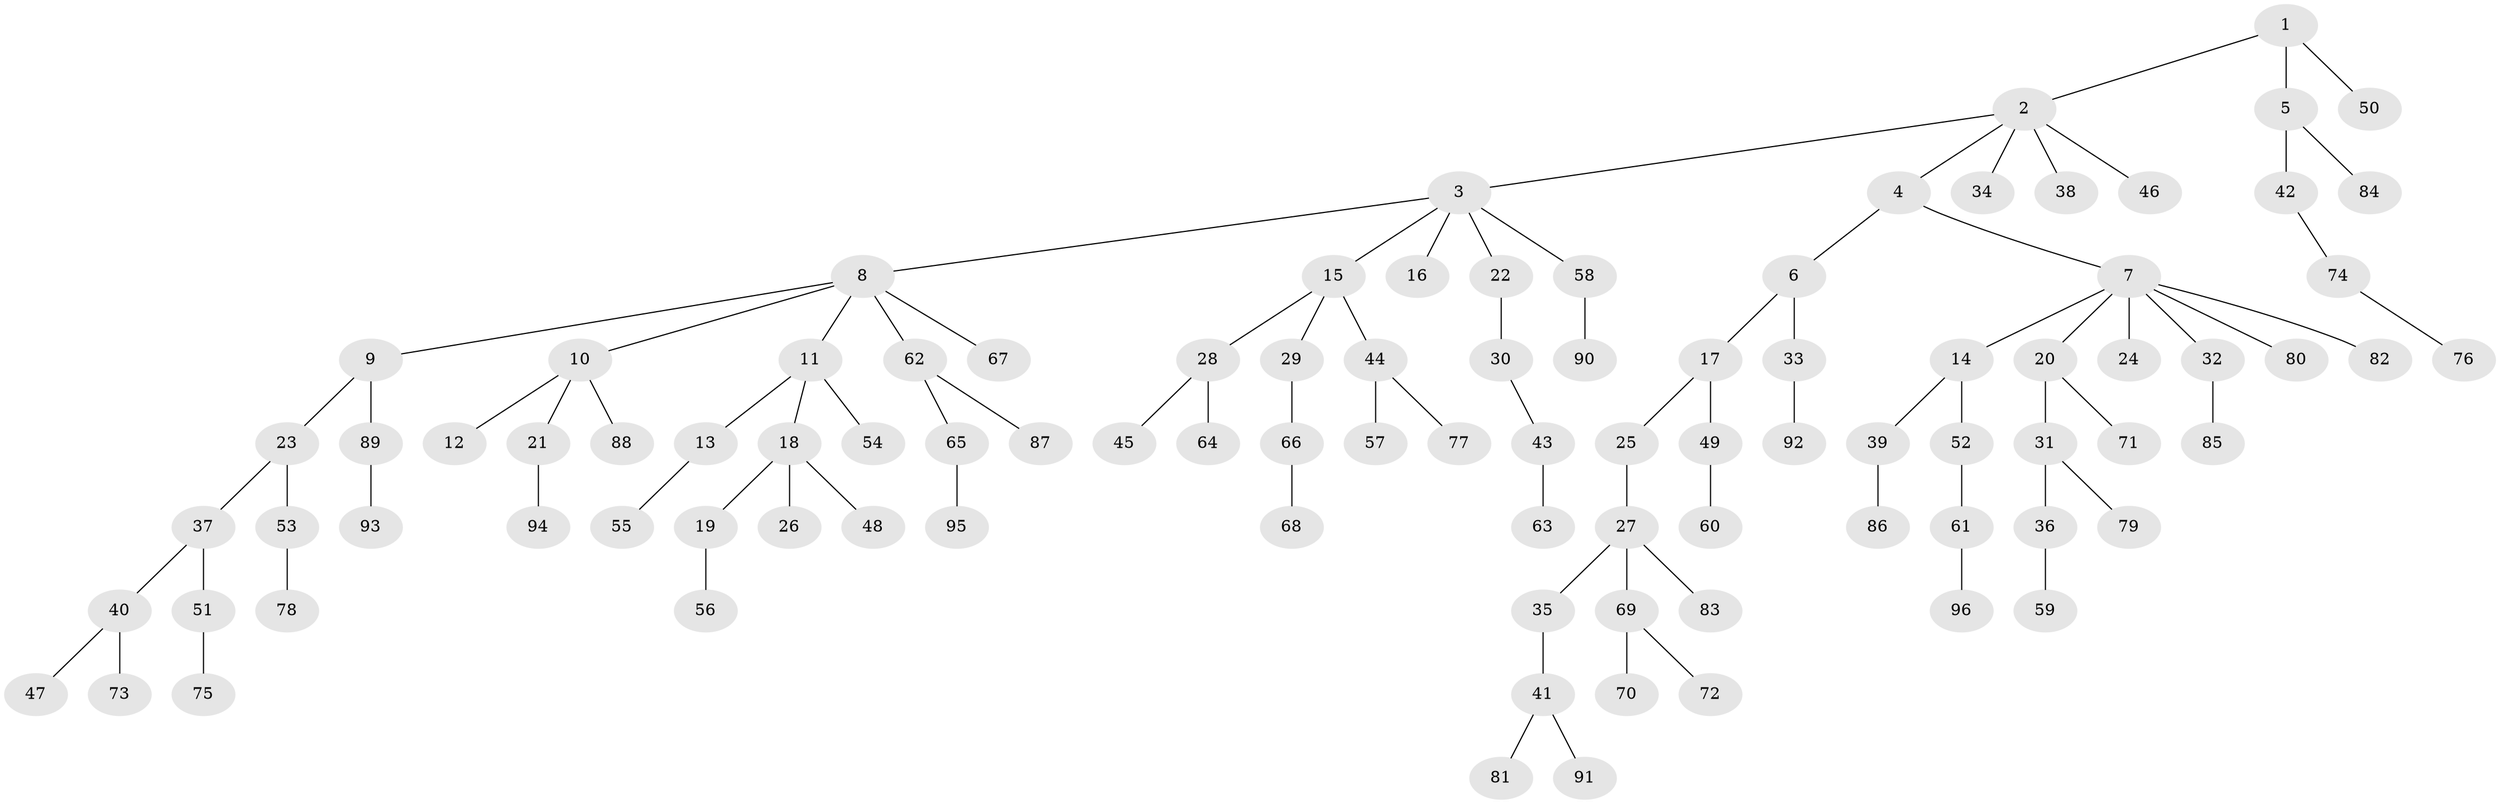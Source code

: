 // Generated by graph-tools (version 1.1) at 2025/36/03/09/25 02:36:32]
// undirected, 96 vertices, 95 edges
graph export_dot {
graph [start="1"]
  node [color=gray90,style=filled];
  1;
  2;
  3;
  4;
  5;
  6;
  7;
  8;
  9;
  10;
  11;
  12;
  13;
  14;
  15;
  16;
  17;
  18;
  19;
  20;
  21;
  22;
  23;
  24;
  25;
  26;
  27;
  28;
  29;
  30;
  31;
  32;
  33;
  34;
  35;
  36;
  37;
  38;
  39;
  40;
  41;
  42;
  43;
  44;
  45;
  46;
  47;
  48;
  49;
  50;
  51;
  52;
  53;
  54;
  55;
  56;
  57;
  58;
  59;
  60;
  61;
  62;
  63;
  64;
  65;
  66;
  67;
  68;
  69;
  70;
  71;
  72;
  73;
  74;
  75;
  76;
  77;
  78;
  79;
  80;
  81;
  82;
  83;
  84;
  85;
  86;
  87;
  88;
  89;
  90;
  91;
  92;
  93;
  94;
  95;
  96;
  1 -- 2;
  1 -- 5;
  1 -- 50;
  2 -- 3;
  2 -- 4;
  2 -- 34;
  2 -- 38;
  2 -- 46;
  3 -- 8;
  3 -- 15;
  3 -- 16;
  3 -- 22;
  3 -- 58;
  4 -- 6;
  4 -- 7;
  5 -- 42;
  5 -- 84;
  6 -- 17;
  6 -- 33;
  7 -- 14;
  7 -- 20;
  7 -- 24;
  7 -- 32;
  7 -- 80;
  7 -- 82;
  8 -- 9;
  8 -- 10;
  8 -- 11;
  8 -- 62;
  8 -- 67;
  9 -- 23;
  9 -- 89;
  10 -- 12;
  10 -- 21;
  10 -- 88;
  11 -- 13;
  11 -- 18;
  11 -- 54;
  13 -- 55;
  14 -- 39;
  14 -- 52;
  15 -- 28;
  15 -- 29;
  15 -- 44;
  17 -- 25;
  17 -- 49;
  18 -- 19;
  18 -- 26;
  18 -- 48;
  19 -- 56;
  20 -- 31;
  20 -- 71;
  21 -- 94;
  22 -- 30;
  23 -- 37;
  23 -- 53;
  25 -- 27;
  27 -- 35;
  27 -- 69;
  27 -- 83;
  28 -- 45;
  28 -- 64;
  29 -- 66;
  30 -- 43;
  31 -- 36;
  31 -- 79;
  32 -- 85;
  33 -- 92;
  35 -- 41;
  36 -- 59;
  37 -- 40;
  37 -- 51;
  39 -- 86;
  40 -- 47;
  40 -- 73;
  41 -- 81;
  41 -- 91;
  42 -- 74;
  43 -- 63;
  44 -- 57;
  44 -- 77;
  49 -- 60;
  51 -- 75;
  52 -- 61;
  53 -- 78;
  58 -- 90;
  61 -- 96;
  62 -- 65;
  62 -- 87;
  65 -- 95;
  66 -- 68;
  69 -- 70;
  69 -- 72;
  74 -- 76;
  89 -- 93;
}
